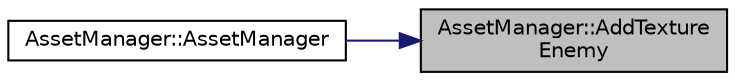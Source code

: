 digraph "AssetManager::AddTextureEnemy"
{
 // LATEX_PDF_SIZE
  bgcolor="transparent";
  edge [fontname="Helvetica",fontsize="10",labelfontname="Helvetica",labelfontsize="10"];
  node [fontname="Helvetica",fontsize="10",shape=record];
  rankdir="RL";
  Node1 [label="AssetManager::AddTexture\lEnemy",height=0.2,width=0.4,color="black", fillcolor="grey75", style="filled", fontcolor="black",tooltip=" "];
  Node1 -> Node2 [dir="back",color="midnightblue",fontsize="10",style="solid",fontname="Helvetica"];
  Node2 [label="AssetManager::AssetManager",height=0.2,width=0.4,color="black",URL="$classAssetManager.html#a750ae7b39b633fbb6594443aa3ca704b",tooltip=" "];
}

